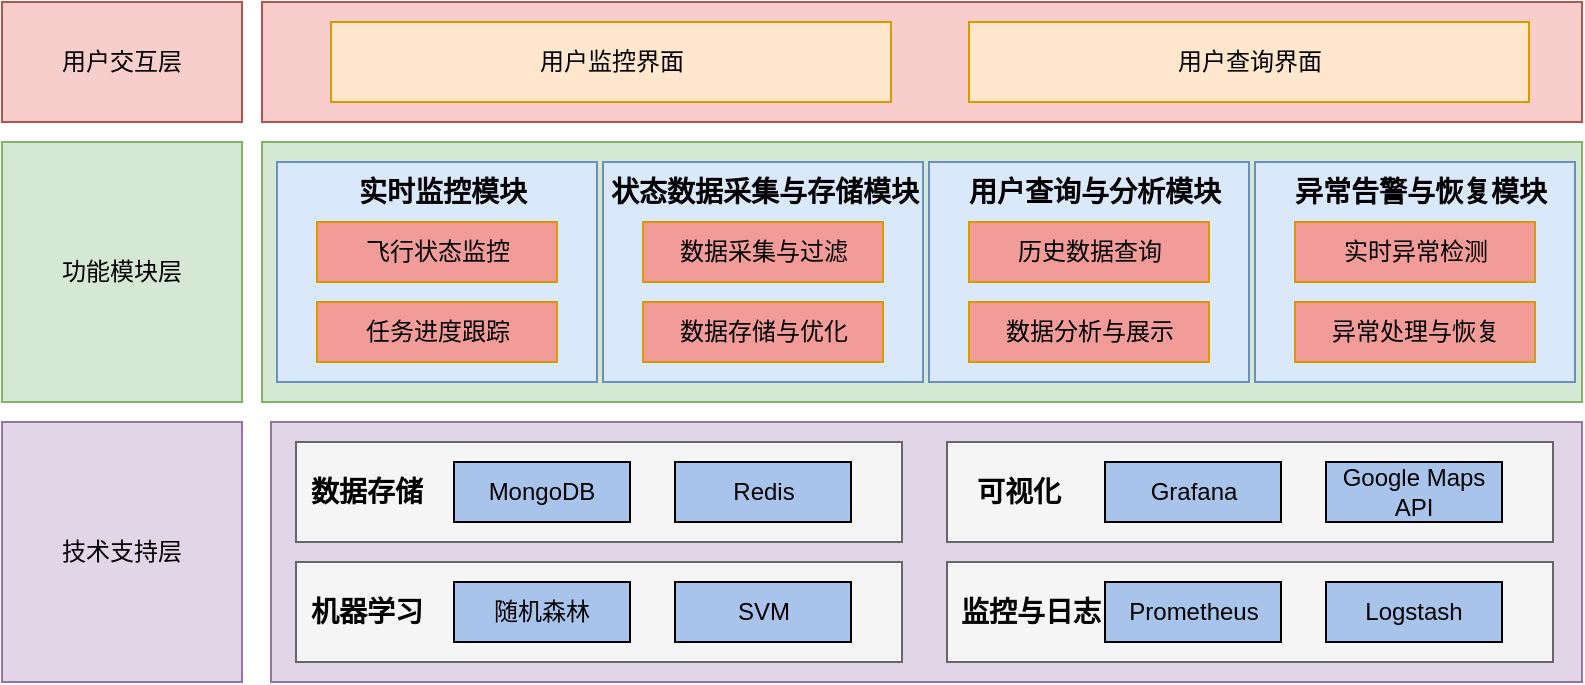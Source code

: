 <mxfile version="25.0.3">
  <diagram name="第 1 页" id="wzIM5UYt8_IGVO3KRIJ0">
    <mxGraphModel dx="1562" dy="857" grid="1" gridSize="10" guides="1" tooltips="1" connect="1" arrows="1" fold="1" page="1" pageScale="1" pageWidth="827" pageHeight="1169" math="0" shadow="0">
      <root>
        <mxCell id="0" />
        <mxCell id="1" parent="0" />
        <mxCell id="iQJIAASou05XWEVt0V54-1" value="" style="rounded=0;whiteSpace=wrap;html=1;fillColor=#d5e8d4;strokeColor=#82b366;" vertex="1" parent="1">
          <mxGeometry x="230" y="160" width="660" height="130" as="geometry" />
        </mxCell>
        <mxCell id="iQJIAASou05XWEVt0V54-2" value="用户交互层" style="rounded=0;whiteSpace=wrap;html=1;fillColor=#f8cecc;strokeColor=#b85450;" vertex="1" parent="1">
          <mxGeometry x="100" y="90" width="120" height="60" as="geometry" />
        </mxCell>
        <mxCell id="iQJIAASou05XWEVt0V54-3" value="功能模块层" style="rounded=0;whiteSpace=wrap;html=1;fillColor=#d5e8d4;strokeColor=#82b366;" vertex="1" parent="1">
          <mxGeometry x="100" y="160" width="120" height="130" as="geometry" />
        </mxCell>
        <mxCell id="iQJIAASou05XWEVt0V54-4" value="" style="rounded=0;whiteSpace=wrap;html=1;fillColor=#f8cecc;strokeColor=#b85450;" vertex="1" parent="1">
          <mxGeometry x="230" y="90" width="660" height="60" as="geometry" />
        </mxCell>
        <mxCell id="iQJIAASou05XWEVt0V54-5" value="用户监控界面" style="rounded=0;whiteSpace=wrap;html=1;fillColor=#ffe6cc;strokeColor=#d79b00;" vertex="1" parent="1">
          <mxGeometry x="264.5" y="100" width="280" height="40" as="geometry" />
        </mxCell>
        <mxCell id="iQJIAASou05XWEVt0V54-6" value="用户查询界面" style="rounded=0;whiteSpace=wrap;html=1;fillColor=#ffe6cc;strokeColor=#d79b00;" vertex="1" parent="1">
          <mxGeometry x="583.5" y="100" width="280" height="40" as="geometry" />
        </mxCell>
        <mxCell id="iQJIAASou05XWEVt0V54-7" value="" style="rounded=0;whiteSpace=wrap;html=1;fillColor=#dae8fc;strokeColor=#6c8ebf;" vertex="1" parent="1">
          <mxGeometry x="237.5" y="170" width="160" height="110" as="geometry" />
        </mxCell>
        <mxCell id="iQJIAASou05XWEVt0V54-8" value="飞行状态监控" style="rounded=0;whiteSpace=wrap;html=1;fillColor=#F19C99;strokeColor=#d79b00;" vertex="1" parent="1">
          <mxGeometry x="257.5" y="200" width="120" height="30" as="geometry" />
        </mxCell>
        <mxCell id="iQJIAASou05XWEVt0V54-9" value="任务进度跟踪 " style="rounded=0;whiteSpace=wrap;html=1;fillColor=#F19C99;strokeColor=#d79b00;" vertex="1" parent="1">
          <mxGeometry x="257.5" y="240" width="120" height="30" as="geometry" />
        </mxCell>
        <mxCell id="iQJIAASou05XWEVt0V54-10" value="&lt;b&gt;&lt;font style=&quot;font-size: 14px;&quot;&gt;实时监控模块&lt;/font&gt;&lt;/b&gt;" style="text;html=1;align=center;verticalAlign=middle;resizable=0;points=[];autosize=1;strokeColor=none;fillColor=none;" vertex="1" parent="1">
          <mxGeometry x="264.5" y="170" width="110" height="30" as="geometry" />
        </mxCell>
        <mxCell id="iQJIAASou05XWEVt0V54-11" value="" style="rounded=0;whiteSpace=wrap;html=1;fillColor=#dae8fc;strokeColor=#6c8ebf;" vertex="1" parent="1">
          <mxGeometry x="400.5" y="170" width="160" height="110" as="geometry" />
        </mxCell>
        <mxCell id="iQJIAASou05XWEVt0V54-12" value="数据采集与过滤" style="rounded=0;whiteSpace=wrap;html=1;fillColor=#F19C99;strokeColor=#d79b00;" vertex="1" parent="1">
          <mxGeometry x="420.5" y="200" width="120" height="30" as="geometry" />
        </mxCell>
        <mxCell id="iQJIAASou05XWEVt0V54-13" value="数据存储与优化 " style="rounded=0;whiteSpace=wrap;html=1;fillColor=#F19C99;strokeColor=#d79b00;" vertex="1" parent="1">
          <mxGeometry x="420.5" y="240" width="120" height="30" as="geometry" />
        </mxCell>
        <mxCell id="iQJIAASou05XWEVt0V54-14" value="&lt;b&gt;&lt;font style=&quot;font-size: 14px;&quot;&gt;状态数据采集与存储模块&lt;/font&gt;&lt;/b&gt;" style="text;html=1;align=center;verticalAlign=middle;resizable=0;points=[];autosize=1;strokeColor=none;fillColor=none;" vertex="1" parent="1">
          <mxGeometry x="390.5" y="170" width="180" height="30" as="geometry" />
        </mxCell>
        <mxCell id="iQJIAASou05XWEVt0V54-15" value="" style="rounded=0;whiteSpace=wrap;html=1;fillColor=#dae8fc;strokeColor=#6c8ebf;" vertex="1" parent="1">
          <mxGeometry x="563.5" y="170" width="160" height="110" as="geometry" />
        </mxCell>
        <mxCell id="iQJIAASou05XWEVt0V54-16" value="历史数据查询" style="rounded=0;whiteSpace=wrap;html=1;fillColor=#F19C99;strokeColor=#d79b00;" vertex="1" parent="1">
          <mxGeometry x="583.5" y="200" width="120" height="30" as="geometry" />
        </mxCell>
        <mxCell id="iQJIAASou05XWEVt0V54-17" value="数据分析与展示 " style="rounded=0;whiteSpace=wrap;html=1;fillColor=#F19C99;strokeColor=#d79b00;" vertex="1" parent="1">
          <mxGeometry x="583.5" y="240" width="120" height="30" as="geometry" />
        </mxCell>
        <mxCell id="iQJIAASou05XWEVt0V54-18" value="&lt;b&gt;&lt;font style=&quot;font-size: 14px;&quot;&gt;用户查询与分析模块&lt;/font&gt;&lt;/b&gt;" style="text;html=1;align=center;verticalAlign=middle;resizable=0;points=[];autosize=1;strokeColor=none;fillColor=none;" vertex="1" parent="1">
          <mxGeometry x="570.5" y="170" width="150" height="30" as="geometry" />
        </mxCell>
        <mxCell id="iQJIAASou05XWEVt0V54-19" value="" style="rounded=0;whiteSpace=wrap;html=1;fillColor=#dae8fc;strokeColor=#6c8ebf;" vertex="1" parent="1">
          <mxGeometry x="726.5" y="170" width="160" height="110" as="geometry" />
        </mxCell>
        <mxCell id="iQJIAASou05XWEVt0V54-20" value="实时异常检测" style="rounded=0;whiteSpace=wrap;html=1;fillColor=#F19C99;strokeColor=#d79b00;" vertex="1" parent="1">
          <mxGeometry x="746.5" y="200" width="120" height="30" as="geometry" />
        </mxCell>
        <mxCell id="iQJIAASou05XWEVt0V54-21" value="异常处理与恢复 " style="rounded=0;whiteSpace=wrap;html=1;fillColor=#F19C99;strokeColor=#d79b00;" vertex="1" parent="1">
          <mxGeometry x="746.5" y="240" width="120" height="30" as="geometry" />
        </mxCell>
        <mxCell id="iQJIAASou05XWEVt0V54-22" value="&lt;b&gt;&lt;font style=&quot;font-size: 14px;&quot;&gt;异常告警与恢复模块&lt;/font&gt;&lt;/b&gt;" style="text;html=1;align=center;verticalAlign=middle;resizable=0;points=[];autosize=1;strokeColor=none;fillColor=none;" vertex="1" parent="1">
          <mxGeometry x="733.5" y="170" width="150" height="30" as="geometry" />
        </mxCell>
        <mxCell id="iQJIAASou05XWEVt0V54-23" value="技术支持层" style="rounded=0;whiteSpace=wrap;html=1;fillColor=#e1d5e7;strokeColor=#9673a6;" vertex="1" parent="1">
          <mxGeometry x="100" y="300" width="120" height="130" as="geometry" />
        </mxCell>
        <mxCell id="iQJIAASou05XWEVt0V54-24" value="" style="rounded=0;whiteSpace=wrap;html=1;fillColor=#e1d5e7;strokeColor=#9673a6;" vertex="1" parent="1">
          <mxGeometry x="234.5" y="300" width="655.5" height="130" as="geometry" />
        </mxCell>
        <mxCell id="iQJIAASou05XWEVt0V54-25" value="" style="rounded=0;whiteSpace=wrap;html=1;fillColor=#f5f5f5;fontColor=#333333;strokeColor=#666666;" vertex="1" parent="1">
          <mxGeometry x="247" y="310" width="303" height="50" as="geometry" />
        </mxCell>
        <mxCell id="iQJIAASou05XWEVt0V54-26" value="&lt;b&gt;&lt;font style=&quot;font-size: 14px;&quot;&gt;数据存储&lt;/font&gt;&lt;/b&gt;" style="text;html=1;align=center;verticalAlign=middle;resizable=0;points=[];autosize=1;strokeColor=none;fillColor=none;" vertex="1" parent="1">
          <mxGeometry x="242" y="320" width="80" height="30" as="geometry" />
        </mxCell>
        <mxCell id="iQJIAASou05XWEVt0V54-27" value="MongoDB" style="rounded=0;whiteSpace=wrap;html=1;fillColor=#A9C4EB;" vertex="1" parent="1">
          <mxGeometry x="326" y="320" width="88" height="30" as="geometry" />
        </mxCell>
        <mxCell id="iQJIAASou05XWEVt0V54-28" value="Redis" style="rounded=0;whiteSpace=wrap;html=1;fillColor=#A9C4EB;" vertex="1" parent="1">
          <mxGeometry x="436.5" y="320" width="88" height="30" as="geometry" />
        </mxCell>
        <mxCell id="iQJIAASou05XWEVt0V54-29" value="" style="rounded=0;whiteSpace=wrap;html=1;fillColor=#f5f5f5;fontColor=#333333;strokeColor=#666666;" vertex="1" parent="1">
          <mxGeometry x="247" y="370" width="303" height="50" as="geometry" />
        </mxCell>
        <mxCell id="iQJIAASou05XWEVt0V54-30" value="&lt;b&gt;&lt;font style=&quot;font-size: 14px;&quot;&gt;机器学习&lt;/font&gt;&lt;/b&gt;" style="text;html=1;align=center;verticalAlign=middle;resizable=0;points=[];autosize=1;strokeColor=none;fillColor=none;" vertex="1" parent="1">
          <mxGeometry x="242" y="380" width="80" height="30" as="geometry" />
        </mxCell>
        <mxCell id="iQJIAASou05XWEVt0V54-31" value="随机森林" style="rounded=0;whiteSpace=wrap;html=1;fillColor=#A9C4EB;" vertex="1" parent="1">
          <mxGeometry x="326" y="380" width="88" height="30" as="geometry" />
        </mxCell>
        <mxCell id="iQJIAASou05XWEVt0V54-32" value="SVM" style="rounded=0;whiteSpace=wrap;html=1;fillColor=#A9C4EB;" vertex="1" parent="1">
          <mxGeometry x="436.5" y="380" width="88" height="30" as="geometry" />
        </mxCell>
        <mxCell id="iQJIAASou05XWEVt0V54-33" value="" style="rounded=0;whiteSpace=wrap;html=1;fillColor=#f5f5f5;fontColor=#333333;strokeColor=#666666;" vertex="1" parent="1">
          <mxGeometry x="572.5" y="310" width="303" height="50" as="geometry" />
        </mxCell>
        <mxCell id="iQJIAASou05XWEVt0V54-34" value="&lt;b&gt;&lt;font style=&quot;font-size: 14px;&quot;&gt;可视化&lt;/font&gt;&lt;/b&gt;" style="text;html=1;align=center;verticalAlign=middle;resizable=0;points=[];autosize=1;strokeColor=none;fillColor=none;" vertex="1" parent="1">
          <mxGeometry x="572.5" y="320" width="70" height="30" as="geometry" />
        </mxCell>
        <mxCell id="iQJIAASou05XWEVt0V54-35" value="Grafana" style="rounded=0;whiteSpace=wrap;html=1;fillColor=#A9C4EB;" vertex="1" parent="1">
          <mxGeometry x="651.5" y="320" width="88" height="30" as="geometry" />
        </mxCell>
        <mxCell id="iQJIAASou05XWEVt0V54-36" value="Google Maps API" style="rounded=0;whiteSpace=wrap;html=1;fillColor=#A9C4EB;" vertex="1" parent="1">
          <mxGeometry x="762" y="320" width="88" height="30" as="geometry" />
        </mxCell>
        <mxCell id="iQJIAASou05XWEVt0V54-37" value="" style="rounded=0;whiteSpace=wrap;html=1;fillColor=#f5f5f5;fontColor=#333333;strokeColor=#666666;" vertex="1" parent="1">
          <mxGeometry x="572.5" y="370" width="303" height="50" as="geometry" />
        </mxCell>
        <mxCell id="iQJIAASou05XWEVt0V54-38" value="&lt;b&gt;&lt;font style=&quot;font-size: 14px;&quot;&gt;监控与日志&lt;/font&gt;&lt;/b&gt;" style="text;html=1;align=center;verticalAlign=middle;resizable=0;points=[];autosize=1;strokeColor=none;fillColor=none;" vertex="1" parent="1">
          <mxGeometry x="568.75" y="380" width="90" height="30" as="geometry" />
        </mxCell>
        <mxCell id="iQJIAASou05XWEVt0V54-39" value="Prometheus" style="rounded=0;whiteSpace=wrap;html=1;fillColor=#A9C4EB;" vertex="1" parent="1">
          <mxGeometry x="651.5" y="380" width="88" height="30" as="geometry" />
        </mxCell>
        <mxCell id="iQJIAASou05XWEVt0V54-40" value="Logstash" style="rounded=0;whiteSpace=wrap;html=1;fillColor=#A9C4EB;" vertex="1" parent="1">
          <mxGeometry x="762" y="380" width="88" height="30" as="geometry" />
        </mxCell>
      </root>
    </mxGraphModel>
  </diagram>
</mxfile>

